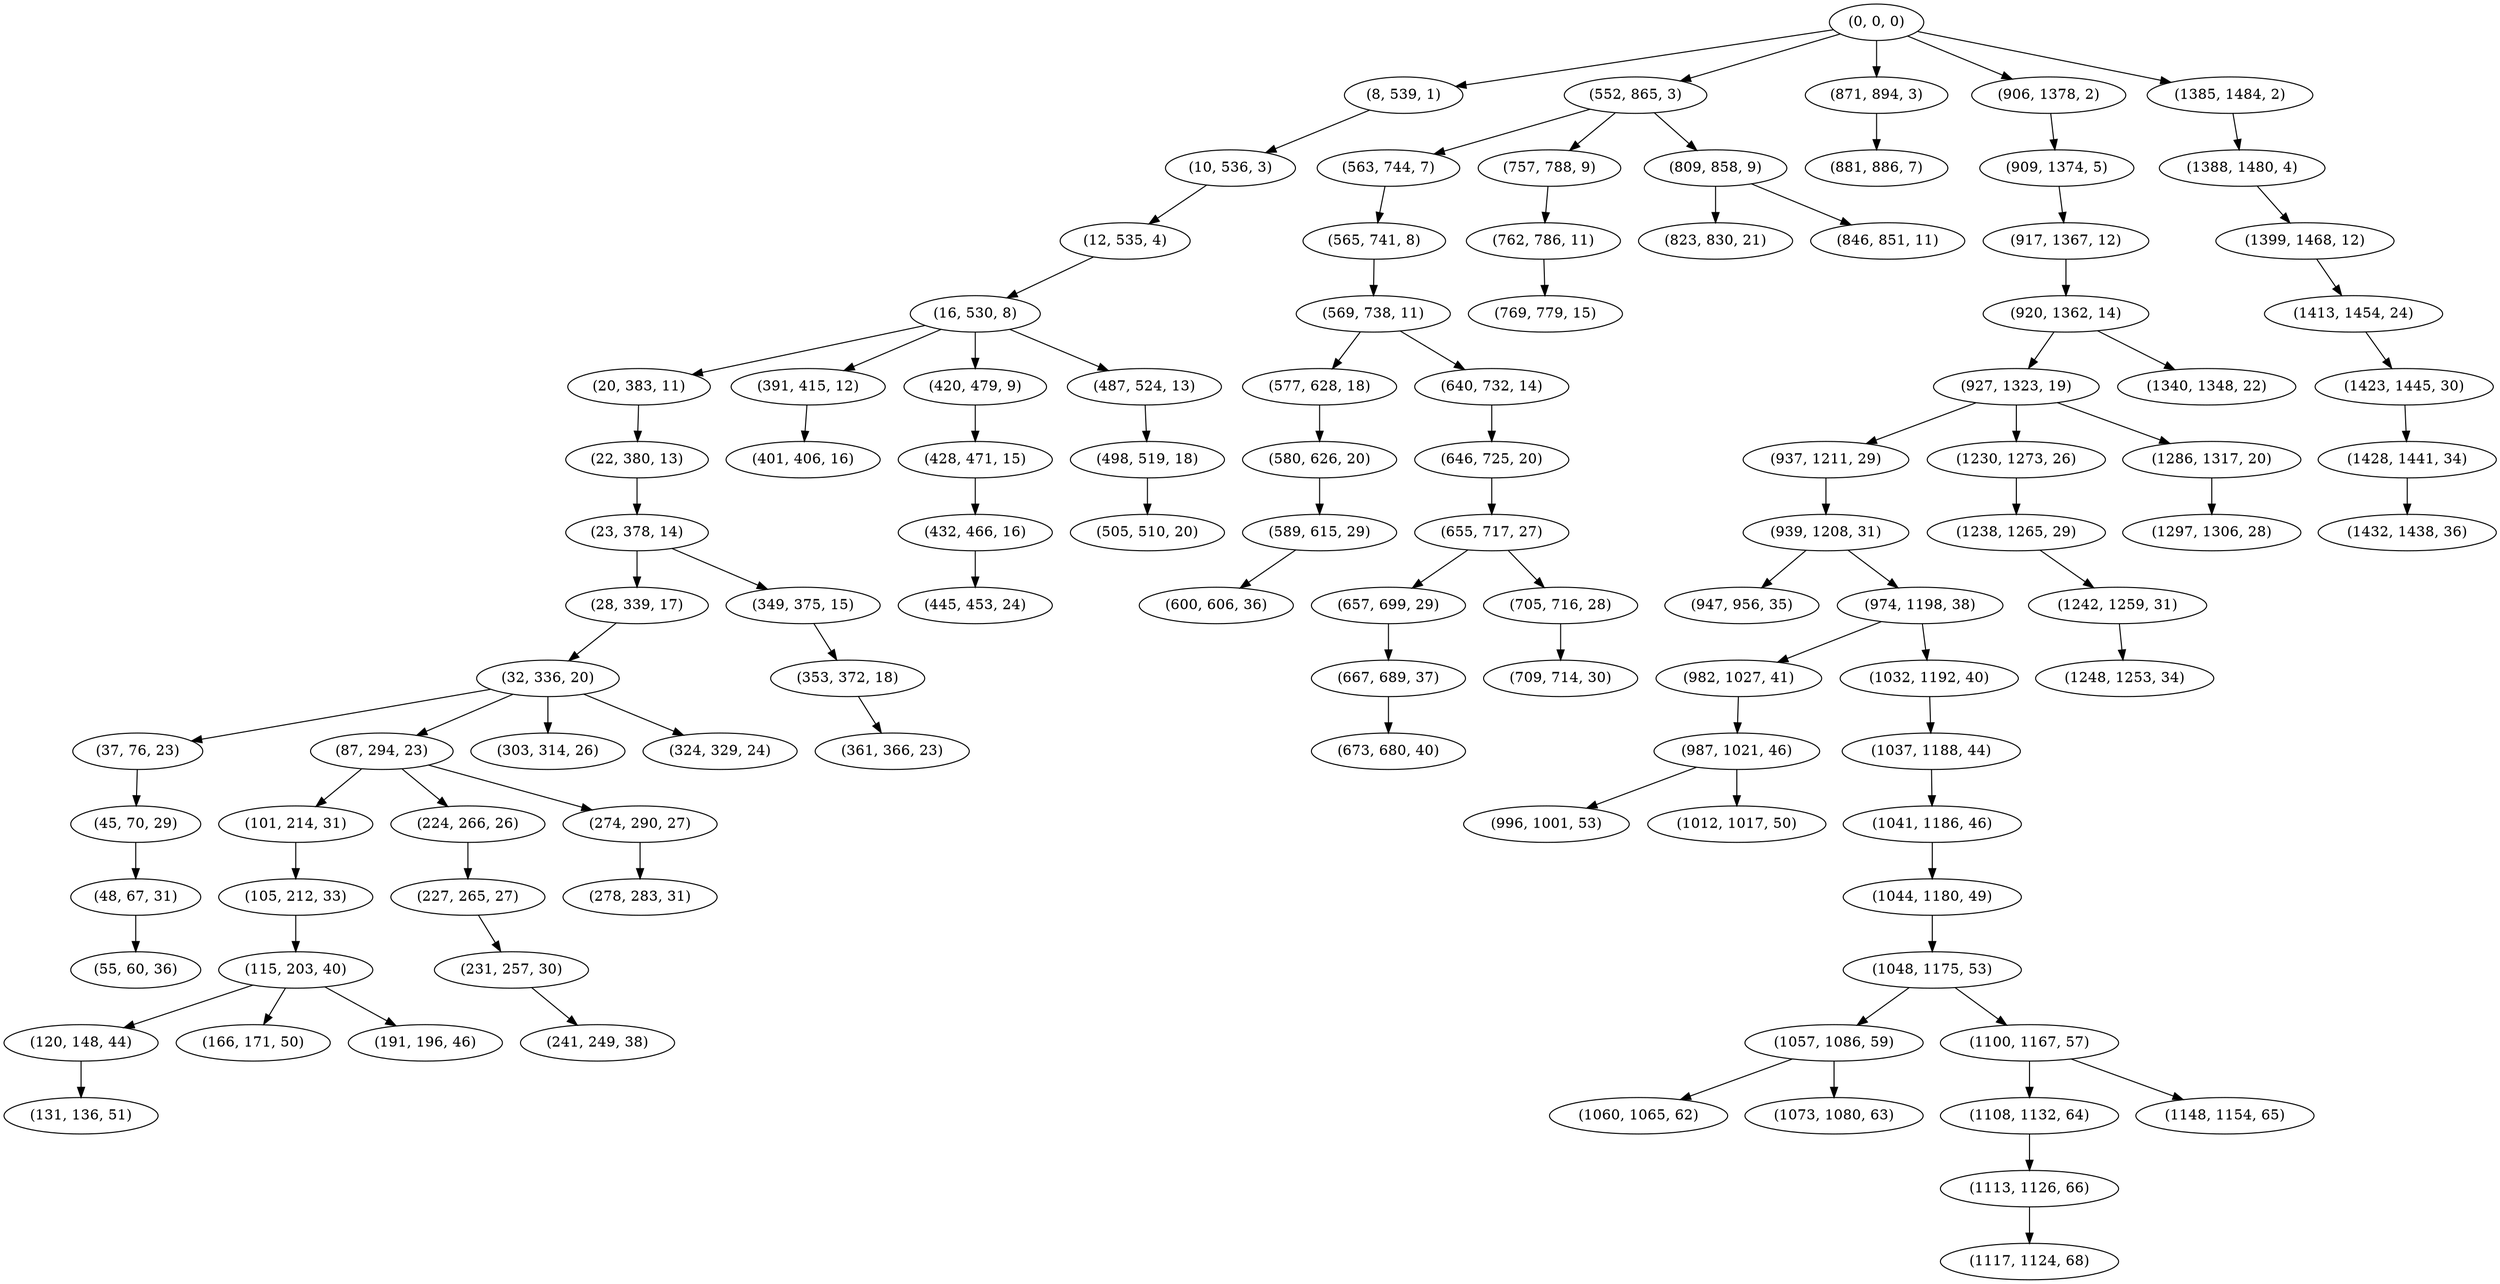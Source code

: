 digraph tree {
    "(0, 0, 0)";
    "(8, 539, 1)";
    "(10, 536, 3)";
    "(12, 535, 4)";
    "(16, 530, 8)";
    "(20, 383, 11)";
    "(22, 380, 13)";
    "(23, 378, 14)";
    "(28, 339, 17)";
    "(32, 336, 20)";
    "(37, 76, 23)";
    "(45, 70, 29)";
    "(48, 67, 31)";
    "(55, 60, 36)";
    "(87, 294, 23)";
    "(101, 214, 31)";
    "(105, 212, 33)";
    "(115, 203, 40)";
    "(120, 148, 44)";
    "(131, 136, 51)";
    "(166, 171, 50)";
    "(191, 196, 46)";
    "(224, 266, 26)";
    "(227, 265, 27)";
    "(231, 257, 30)";
    "(241, 249, 38)";
    "(274, 290, 27)";
    "(278, 283, 31)";
    "(303, 314, 26)";
    "(324, 329, 24)";
    "(349, 375, 15)";
    "(353, 372, 18)";
    "(361, 366, 23)";
    "(391, 415, 12)";
    "(401, 406, 16)";
    "(420, 479, 9)";
    "(428, 471, 15)";
    "(432, 466, 16)";
    "(445, 453, 24)";
    "(487, 524, 13)";
    "(498, 519, 18)";
    "(505, 510, 20)";
    "(552, 865, 3)";
    "(563, 744, 7)";
    "(565, 741, 8)";
    "(569, 738, 11)";
    "(577, 628, 18)";
    "(580, 626, 20)";
    "(589, 615, 29)";
    "(600, 606, 36)";
    "(640, 732, 14)";
    "(646, 725, 20)";
    "(655, 717, 27)";
    "(657, 699, 29)";
    "(667, 689, 37)";
    "(673, 680, 40)";
    "(705, 716, 28)";
    "(709, 714, 30)";
    "(757, 788, 9)";
    "(762, 786, 11)";
    "(769, 779, 15)";
    "(809, 858, 9)";
    "(823, 830, 21)";
    "(846, 851, 11)";
    "(871, 894, 3)";
    "(881, 886, 7)";
    "(906, 1378, 2)";
    "(909, 1374, 5)";
    "(917, 1367, 12)";
    "(920, 1362, 14)";
    "(927, 1323, 19)";
    "(937, 1211, 29)";
    "(939, 1208, 31)";
    "(947, 956, 35)";
    "(974, 1198, 38)";
    "(982, 1027, 41)";
    "(987, 1021, 46)";
    "(996, 1001, 53)";
    "(1012, 1017, 50)";
    "(1032, 1192, 40)";
    "(1037, 1188, 44)";
    "(1041, 1186, 46)";
    "(1044, 1180, 49)";
    "(1048, 1175, 53)";
    "(1057, 1086, 59)";
    "(1060, 1065, 62)";
    "(1073, 1080, 63)";
    "(1100, 1167, 57)";
    "(1108, 1132, 64)";
    "(1113, 1126, 66)";
    "(1117, 1124, 68)";
    "(1148, 1154, 65)";
    "(1230, 1273, 26)";
    "(1238, 1265, 29)";
    "(1242, 1259, 31)";
    "(1248, 1253, 34)";
    "(1286, 1317, 20)";
    "(1297, 1306, 28)";
    "(1340, 1348, 22)";
    "(1385, 1484, 2)";
    "(1388, 1480, 4)";
    "(1399, 1468, 12)";
    "(1413, 1454, 24)";
    "(1423, 1445, 30)";
    "(1428, 1441, 34)";
    "(1432, 1438, 36)";
    "(0, 0, 0)" -> "(8, 539, 1)";
    "(0, 0, 0)" -> "(552, 865, 3)";
    "(0, 0, 0)" -> "(871, 894, 3)";
    "(0, 0, 0)" -> "(906, 1378, 2)";
    "(0, 0, 0)" -> "(1385, 1484, 2)";
    "(8, 539, 1)" -> "(10, 536, 3)";
    "(10, 536, 3)" -> "(12, 535, 4)";
    "(12, 535, 4)" -> "(16, 530, 8)";
    "(16, 530, 8)" -> "(20, 383, 11)";
    "(16, 530, 8)" -> "(391, 415, 12)";
    "(16, 530, 8)" -> "(420, 479, 9)";
    "(16, 530, 8)" -> "(487, 524, 13)";
    "(20, 383, 11)" -> "(22, 380, 13)";
    "(22, 380, 13)" -> "(23, 378, 14)";
    "(23, 378, 14)" -> "(28, 339, 17)";
    "(23, 378, 14)" -> "(349, 375, 15)";
    "(28, 339, 17)" -> "(32, 336, 20)";
    "(32, 336, 20)" -> "(37, 76, 23)";
    "(32, 336, 20)" -> "(87, 294, 23)";
    "(32, 336, 20)" -> "(303, 314, 26)";
    "(32, 336, 20)" -> "(324, 329, 24)";
    "(37, 76, 23)" -> "(45, 70, 29)";
    "(45, 70, 29)" -> "(48, 67, 31)";
    "(48, 67, 31)" -> "(55, 60, 36)";
    "(87, 294, 23)" -> "(101, 214, 31)";
    "(87, 294, 23)" -> "(224, 266, 26)";
    "(87, 294, 23)" -> "(274, 290, 27)";
    "(101, 214, 31)" -> "(105, 212, 33)";
    "(105, 212, 33)" -> "(115, 203, 40)";
    "(115, 203, 40)" -> "(120, 148, 44)";
    "(115, 203, 40)" -> "(166, 171, 50)";
    "(115, 203, 40)" -> "(191, 196, 46)";
    "(120, 148, 44)" -> "(131, 136, 51)";
    "(224, 266, 26)" -> "(227, 265, 27)";
    "(227, 265, 27)" -> "(231, 257, 30)";
    "(231, 257, 30)" -> "(241, 249, 38)";
    "(274, 290, 27)" -> "(278, 283, 31)";
    "(349, 375, 15)" -> "(353, 372, 18)";
    "(353, 372, 18)" -> "(361, 366, 23)";
    "(391, 415, 12)" -> "(401, 406, 16)";
    "(420, 479, 9)" -> "(428, 471, 15)";
    "(428, 471, 15)" -> "(432, 466, 16)";
    "(432, 466, 16)" -> "(445, 453, 24)";
    "(487, 524, 13)" -> "(498, 519, 18)";
    "(498, 519, 18)" -> "(505, 510, 20)";
    "(552, 865, 3)" -> "(563, 744, 7)";
    "(552, 865, 3)" -> "(757, 788, 9)";
    "(552, 865, 3)" -> "(809, 858, 9)";
    "(563, 744, 7)" -> "(565, 741, 8)";
    "(565, 741, 8)" -> "(569, 738, 11)";
    "(569, 738, 11)" -> "(577, 628, 18)";
    "(569, 738, 11)" -> "(640, 732, 14)";
    "(577, 628, 18)" -> "(580, 626, 20)";
    "(580, 626, 20)" -> "(589, 615, 29)";
    "(589, 615, 29)" -> "(600, 606, 36)";
    "(640, 732, 14)" -> "(646, 725, 20)";
    "(646, 725, 20)" -> "(655, 717, 27)";
    "(655, 717, 27)" -> "(657, 699, 29)";
    "(655, 717, 27)" -> "(705, 716, 28)";
    "(657, 699, 29)" -> "(667, 689, 37)";
    "(667, 689, 37)" -> "(673, 680, 40)";
    "(705, 716, 28)" -> "(709, 714, 30)";
    "(757, 788, 9)" -> "(762, 786, 11)";
    "(762, 786, 11)" -> "(769, 779, 15)";
    "(809, 858, 9)" -> "(823, 830, 21)";
    "(809, 858, 9)" -> "(846, 851, 11)";
    "(871, 894, 3)" -> "(881, 886, 7)";
    "(906, 1378, 2)" -> "(909, 1374, 5)";
    "(909, 1374, 5)" -> "(917, 1367, 12)";
    "(917, 1367, 12)" -> "(920, 1362, 14)";
    "(920, 1362, 14)" -> "(927, 1323, 19)";
    "(920, 1362, 14)" -> "(1340, 1348, 22)";
    "(927, 1323, 19)" -> "(937, 1211, 29)";
    "(927, 1323, 19)" -> "(1230, 1273, 26)";
    "(927, 1323, 19)" -> "(1286, 1317, 20)";
    "(937, 1211, 29)" -> "(939, 1208, 31)";
    "(939, 1208, 31)" -> "(947, 956, 35)";
    "(939, 1208, 31)" -> "(974, 1198, 38)";
    "(974, 1198, 38)" -> "(982, 1027, 41)";
    "(974, 1198, 38)" -> "(1032, 1192, 40)";
    "(982, 1027, 41)" -> "(987, 1021, 46)";
    "(987, 1021, 46)" -> "(996, 1001, 53)";
    "(987, 1021, 46)" -> "(1012, 1017, 50)";
    "(1032, 1192, 40)" -> "(1037, 1188, 44)";
    "(1037, 1188, 44)" -> "(1041, 1186, 46)";
    "(1041, 1186, 46)" -> "(1044, 1180, 49)";
    "(1044, 1180, 49)" -> "(1048, 1175, 53)";
    "(1048, 1175, 53)" -> "(1057, 1086, 59)";
    "(1048, 1175, 53)" -> "(1100, 1167, 57)";
    "(1057, 1086, 59)" -> "(1060, 1065, 62)";
    "(1057, 1086, 59)" -> "(1073, 1080, 63)";
    "(1100, 1167, 57)" -> "(1108, 1132, 64)";
    "(1100, 1167, 57)" -> "(1148, 1154, 65)";
    "(1108, 1132, 64)" -> "(1113, 1126, 66)";
    "(1113, 1126, 66)" -> "(1117, 1124, 68)";
    "(1230, 1273, 26)" -> "(1238, 1265, 29)";
    "(1238, 1265, 29)" -> "(1242, 1259, 31)";
    "(1242, 1259, 31)" -> "(1248, 1253, 34)";
    "(1286, 1317, 20)" -> "(1297, 1306, 28)";
    "(1385, 1484, 2)" -> "(1388, 1480, 4)";
    "(1388, 1480, 4)" -> "(1399, 1468, 12)";
    "(1399, 1468, 12)" -> "(1413, 1454, 24)";
    "(1413, 1454, 24)" -> "(1423, 1445, 30)";
    "(1423, 1445, 30)" -> "(1428, 1441, 34)";
    "(1428, 1441, 34)" -> "(1432, 1438, 36)";
}
